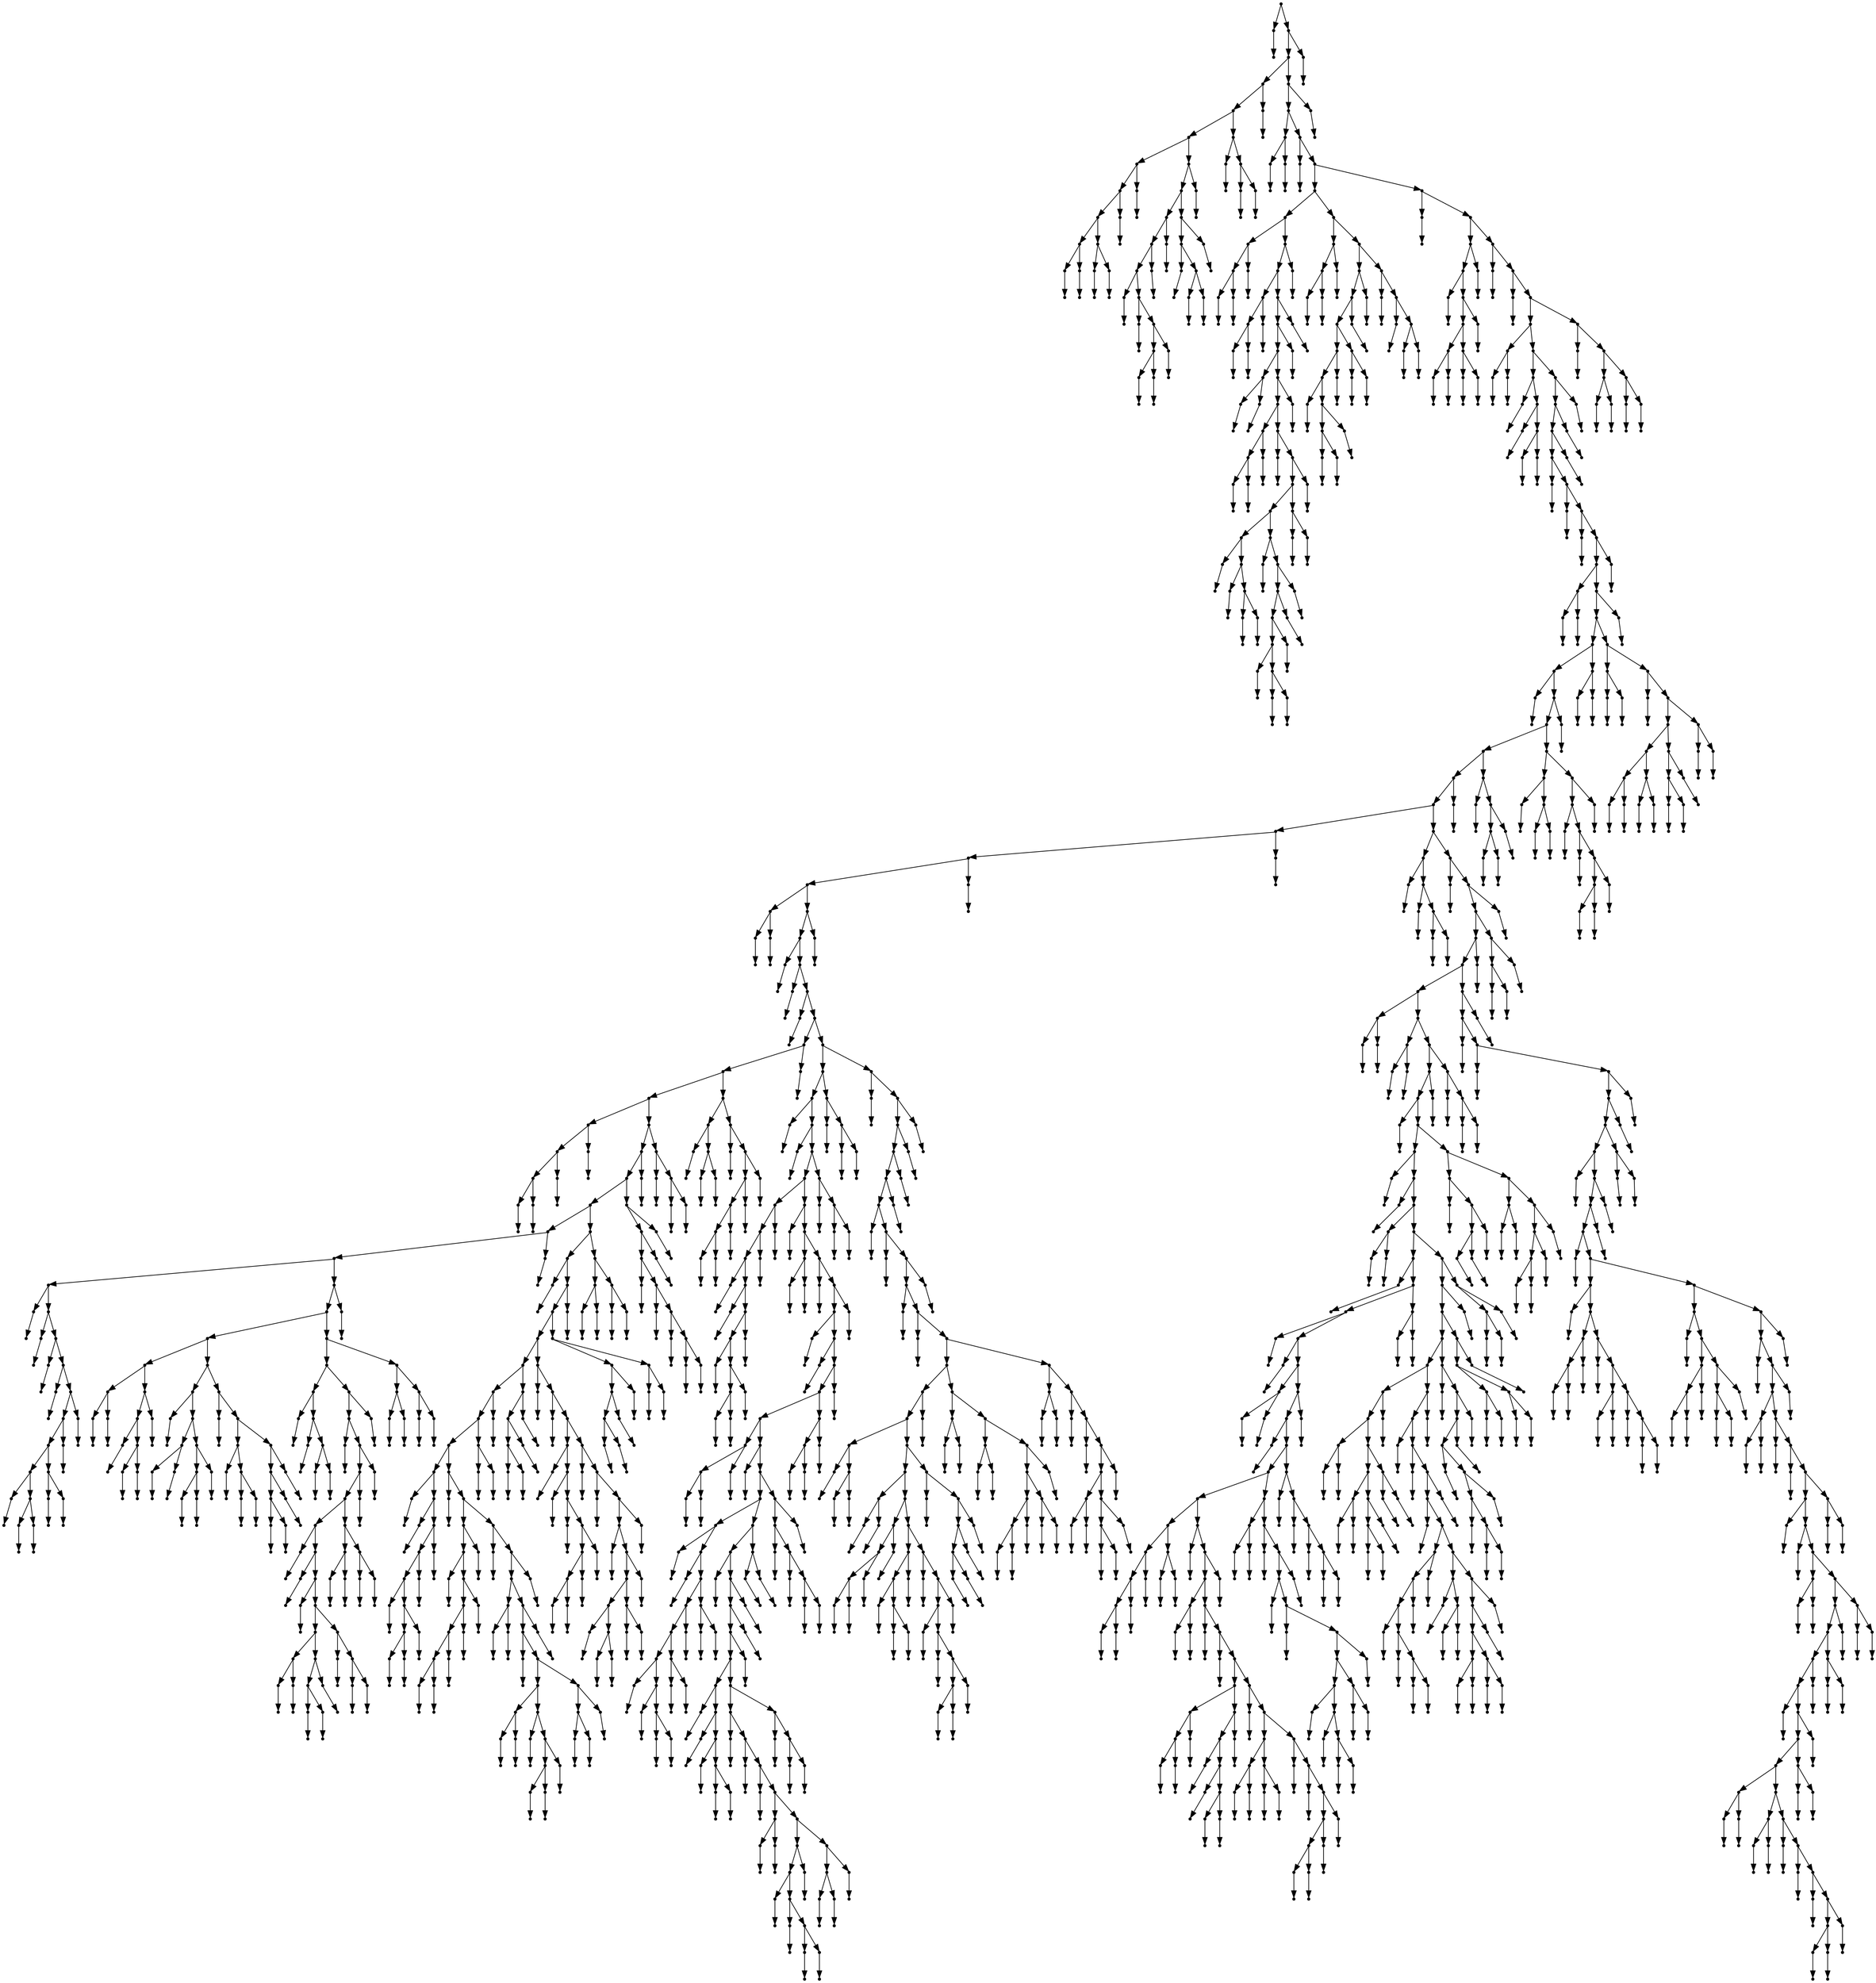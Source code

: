 digraph {
  1879 [shape=point];
  1 [shape=point];
  0 [shape=point];
  1878 [shape=point];
  1875 [shape=point];
  66 [shape=point];
  63 [shape=point];
  54 [shape=point];
  18 [shape=point];
  15 [shape=point];
  12 [shape=point];
  6 [shape=point];
  3 [shape=point];
  2 [shape=point];
  5 [shape=point];
  4 [shape=point];
  11 [shape=point];
  8 [shape=point];
  7 [shape=point];
  10 [shape=point];
  9 [shape=point];
  14 [shape=point];
  13 [shape=point];
  17 [shape=point];
  16 [shape=point];
  53 [shape=point];
  50 [shape=point];
  38 [shape=point];
  35 [shape=point];
  32 [shape=point];
  20 [shape=point];
  19 [shape=point];
  31 [shape=point];
  22 [shape=point];
  21 [shape=point];
  30 [shape=point];
  27 [shape=point];
  24 [shape=point];
  23 [shape=point];
  26 [shape=point];
  25 [shape=point];
  29 [shape=point];
  28 [shape=point];
  34 [shape=point];
  33 [shape=point];
  37 [shape=point];
  36 [shape=point];
  49 [shape=point];
  46 [shape=point];
  40 [shape=point];
  39 [shape=point];
  45 [shape=point];
  42 [shape=point];
  41 [shape=point];
  44 [shape=point];
  43 [shape=point];
  48 [shape=point];
  47 [shape=point];
  52 [shape=point];
  51 [shape=point];
  62 [shape=point];
  56 [shape=point];
  55 [shape=point];
  61 [shape=point];
  58 [shape=point];
  57 [shape=point];
  60 [shape=point];
  59 [shape=point];
  65 [shape=point];
  64 [shape=point];
  1874 [shape=point];
  1871 [shape=point];
  71 [shape=point];
  68 [shape=point];
  67 [shape=point];
  70 [shape=point];
  69 [shape=point];
  1870 [shape=point];
  73 [shape=point];
  72 [shape=point];
  1869 [shape=point];
  210 [shape=point];
  162 [shape=point];
  81 [shape=point];
  78 [shape=point];
  75 [shape=point];
  74 [shape=point];
  77 [shape=point];
  76 [shape=point];
  80 [shape=point];
  79 [shape=point];
  161 [shape=point];
  158 [shape=point];
  89 [shape=point];
  86 [shape=point];
  83 [shape=point];
  82 [shape=point];
  85 [shape=point];
  84 [shape=point];
  88 [shape=point];
  87 [shape=point];
  157 [shape=point];
  154 [shape=point];
  151 [shape=point];
  94 [shape=point];
  91 [shape=point];
  90 [shape=point];
  93 [shape=point];
  92 [shape=point];
  150 [shape=point];
  147 [shape=point];
  102 [shape=point];
  99 [shape=point];
  96 [shape=point];
  95 [shape=point];
  98 [shape=point];
  97 [shape=point];
  101 [shape=point];
  100 [shape=point];
  146 [shape=point];
  104 [shape=point];
  103 [shape=point];
  145 [shape=point];
  142 [shape=point];
  136 [shape=point];
  115 [shape=point];
  106 [shape=point];
  105 [shape=point];
  114 [shape=point];
  108 [shape=point];
  107 [shape=point];
  113 [shape=point];
  110 [shape=point];
  109 [shape=point];
  112 [shape=point];
  111 [shape=point];
  135 [shape=point];
  117 [shape=point];
  116 [shape=point];
  134 [shape=point];
  131 [shape=point];
  128 [shape=point];
  125 [shape=point];
  119 [shape=point];
  118 [shape=point];
  124 [shape=point];
  121 [shape=point];
  120 [shape=point];
  123 [shape=point];
  122 [shape=point];
  127 [shape=point];
  126 [shape=point];
  130 [shape=point];
  129 [shape=point];
  133 [shape=point];
  132 [shape=point];
  141 [shape=point];
  138 [shape=point];
  137 [shape=point];
  140 [shape=point];
  139 [shape=point];
  144 [shape=point];
  143 [shape=point];
  149 [shape=point];
  148 [shape=point];
  153 [shape=point];
  152 [shape=point];
  156 [shape=point];
  155 [shape=point];
  160 [shape=point];
  159 [shape=point];
  209 [shape=point];
  170 [shape=point];
  167 [shape=point];
  164 [shape=point];
  163 [shape=point];
  166 [shape=point];
  165 [shape=point];
  169 [shape=point];
  168 [shape=point];
  208 [shape=point];
  196 [shape=point];
  193 [shape=point];
  190 [shape=point];
  184 [shape=point];
  181 [shape=point];
  172 [shape=point];
  171 [shape=point];
  180 [shape=point];
  177 [shape=point];
  174 [shape=point];
  173 [shape=point];
  176 [shape=point];
  175 [shape=point];
  179 [shape=point];
  178 [shape=point];
  183 [shape=point];
  182 [shape=point];
  189 [shape=point];
  186 [shape=point];
  185 [shape=point];
  188 [shape=point];
  187 [shape=point];
  192 [shape=point];
  191 [shape=point];
  195 [shape=point];
  194 [shape=point];
  207 [shape=point];
  198 [shape=point];
  197 [shape=point];
  206 [shape=point];
  200 [shape=point];
  199 [shape=point];
  205 [shape=point];
  202 [shape=point];
  201 [shape=point];
  204 [shape=point];
  203 [shape=point];
  1868 [shape=point];
  212 [shape=point];
  211 [shape=point];
  1867 [shape=point];
  232 [shape=point];
  229 [shape=point];
  214 [shape=point];
  213 [shape=point];
  228 [shape=point];
  225 [shape=point];
  219 [shape=point];
  216 [shape=point];
  215 [shape=point];
  218 [shape=point];
  217 [shape=point];
  224 [shape=point];
  221 [shape=point];
  220 [shape=point];
  223 [shape=point];
  222 [shape=point];
  227 [shape=point];
  226 [shape=point];
  231 [shape=point];
  230 [shape=point];
  1866 [shape=point];
  234 [shape=point];
  233 [shape=point];
  1865 [shape=point];
  236 [shape=point];
  235 [shape=point];
  1864 [shape=point];
  1849 [shape=point];
  241 [shape=point];
  238 [shape=point];
  237 [shape=point];
  240 [shape=point];
  239 [shape=point];
  1848 [shape=point];
  252 [shape=point];
  243 [shape=point];
  242 [shape=point];
  251 [shape=point];
  245 [shape=point];
  244 [shape=point];
  250 [shape=point];
  247 [shape=point];
  246 [shape=point];
  249 [shape=point];
  248 [shape=point];
  1847 [shape=point];
  1844 [shape=point];
  1841 [shape=point];
  1838 [shape=point];
  254 [shape=point];
  253 [shape=point];
  1837 [shape=point];
  256 [shape=point];
  255 [shape=point];
  1836 [shape=point];
  258 [shape=point];
  257 [shape=point];
  1835 [shape=point];
  1832 [shape=point];
  263 [shape=point];
  260 [shape=point];
  259 [shape=point];
  262 [shape=point];
  261 [shape=point];
  1831 [shape=point];
  1828 [shape=point];
  1792 [shape=point];
  1786 [shape=point];
  265 [shape=point];
  264 [shape=point];
  1785 [shape=point];
  1782 [shape=point];
  1755 [shape=point];
  1743 [shape=point];
  1740 [shape=point];
  1143 [shape=point];
  1140 [shape=point];
  1137 [shape=point];
  270 [shape=point];
  267 [shape=point];
  266 [shape=point];
  269 [shape=point];
  268 [shape=point];
  1136 [shape=point];
  1133 [shape=point];
  272 [shape=point];
  271 [shape=point];
  1132 [shape=point];
  274 [shape=point];
  273 [shape=point];
  1131 [shape=point];
  276 [shape=point];
  275 [shape=point];
  1130 [shape=point];
  737 [shape=point];
  734 [shape=point];
  707 [shape=point];
  287 [shape=point];
  284 [shape=point];
  281 [shape=point];
  278 [shape=point];
  277 [shape=point];
  280 [shape=point];
  279 [shape=point];
  283 [shape=point];
  282 [shape=point];
  286 [shape=point];
  285 [shape=point];
  706 [shape=point];
  697 [shape=point];
  694 [shape=point];
  673 [shape=point];
  466 [shape=point];
  463 [shape=point];
  319 [shape=point];
  289 [shape=point];
  288 [shape=point];
  318 [shape=point];
  291 [shape=point];
  290 [shape=point];
  317 [shape=point];
  293 [shape=point];
  292 [shape=point];
  316 [shape=point];
  295 [shape=point];
  294 [shape=point];
  315 [shape=point];
  312 [shape=point];
  309 [shape=point];
  303 [shape=point];
  297 [shape=point];
  296 [shape=point];
  302 [shape=point];
  299 [shape=point];
  298 [shape=point];
  301 [shape=point];
  300 [shape=point];
  308 [shape=point];
  305 [shape=point];
  304 [shape=point];
  307 [shape=point];
  306 [shape=point];
  311 [shape=point];
  310 [shape=point];
  314 [shape=point];
  313 [shape=point];
  462 [shape=point];
  459 [shape=point];
  378 [shape=point];
  336 [shape=point];
  324 [shape=point];
  321 [shape=point];
  320 [shape=point];
  323 [shape=point];
  322 [shape=point];
  335 [shape=point];
  332 [shape=point];
  326 [shape=point];
  325 [shape=point];
  331 [shape=point];
  328 [shape=point];
  327 [shape=point];
  330 [shape=point];
  329 [shape=point];
  334 [shape=point];
  333 [shape=point];
  377 [shape=point];
  353 [shape=point];
  338 [shape=point];
  337 [shape=point];
  352 [shape=point];
  343 [shape=point];
  340 [shape=point];
  339 [shape=point];
  342 [shape=point];
  341 [shape=point];
  351 [shape=point];
  348 [shape=point];
  345 [shape=point];
  344 [shape=point];
  347 [shape=point];
  346 [shape=point];
  350 [shape=point];
  349 [shape=point];
  376 [shape=point];
  355 [shape=point];
  354 [shape=point];
  375 [shape=point];
  363 [shape=point];
  357 [shape=point];
  356 [shape=point];
  362 [shape=point];
  359 [shape=point];
  358 [shape=point];
  361 [shape=point];
  360 [shape=point];
  374 [shape=point];
  371 [shape=point];
  368 [shape=point];
  365 [shape=point];
  364 [shape=point];
  367 [shape=point];
  366 [shape=point];
  370 [shape=point];
  369 [shape=point];
  373 [shape=point];
  372 [shape=point];
  458 [shape=point];
  446 [shape=point];
  389 [shape=point];
  380 [shape=point];
  379 [shape=point];
  388 [shape=point];
  382 [shape=point];
  381 [shape=point];
  387 [shape=point];
  384 [shape=point];
  383 [shape=point];
  386 [shape=point];
  385 [shape=point];
  445 [shape=point];
  442 [shape=point];
  391 [shape=point];
  390 [shape=point];
  441 [shape=point];
  438 [shape=point];
  435 [shape=point];
  423 [shape=point];
  393 [shape=point];
  392 [shape=point];
  422 [shape=point];
  395 [shape=point];
  394 [shape=point];
  421 [shape=point];
  397 [shape=point];
  396 [shape=point];
  420 [shape=point];
  411 [shape=point];
  402 [shape=point];
  399 [shape=point];
  398 [shape=point];
  401 [shape=point];
  400 [shape=point];
  410 [shape=point];
  407 [shape=point];
  404 [shape=point];
  403 [shape=point];
  406 [shape=point];
  405 [shape=point];
  409 [shape=point];
  408 [shape=point];
  419 [shape=point];
  413 [shape=point];
  412 [shape=point];
  418 [shape=point];
  415 [shape=point];
  414 [shape=point];
  417 [shape=point];
  416 [shape=point];
  434 [shape=point];
  428 [shape=point];
  425 [shape=point];
  424 [shape=point];
  427 [shape=point];
  426 [shape=point];
  433 [shape=point];
  430 [shape=point];
  429 [shape=point];
  432 [shape=point];
  431 [shape=point];
  437 [shape=point];
  436 [shape=point];
  440 [shape=point];
  439 [shape=point];
  444 [shape=point];
  443 [shape=point];
  457 [shape=point];
  451 [shape=point];
  448 [shape=point];
  447 [shape=point];
  450 [shape=point];
  449 [shape=point];
  456 [shape=point];
  453 [shape=point];
  452 [shape=point];
  455 [shape=point];
  454 [shape=point];
  461 [shape=point];
  460 [shape=point];
  465 [shape=point];
  464 [shape=point];
  672 [shape=point];
  660 [shape=point];
  468 [shape=point];
  467 [shape=point];
  659 [shape=point];
  656 [shape=point];
  638 [shape=point];
  581 [shape=point];
  569 [shape=point];
  566 [shape=point];
  560 [shape=point];
  491 [shape=point];
  470 [shape=point];
  469 [shape=point];
  490 [shape=point];
  472 [shape=point];
  471 [shape=point];
  489 [shape=point];
  486 [shape=point];
  483 [shape=point];
  474 [shape=point];
  473 [shape=point];
  482 [shape=point];
  479 [shape=point];
  476 [shape=point];
  475 [shape=point];
  478 [shape=point];
  477 [shape=point];
  481 [shape=point];
  480 [shape=point];
  485 [shape=point];
  484 [shape=point];
  488 [shape=point];
  487 [shape=point];
  559 [shape=point];
  493 [shape=point];
  492 [shape=point];
  558 [shape=point];
  513 [shape=point];
  510 [shape=point];
  495 [shape=point];
  494 [shape=point];
  509 [shape=point];
  506 [shape=point];
  503 [shape=point];
  500 [shape=point];
  497 [shape=point];
  496 [shape=point];
  499 [shape=point];
  498 [shape=point];
  502 [shape=point];
  501 [shape=point];
  505 [shape=point];
  504 [shape=point];
  508 [shape=point];
  507 [shape=point];
  512 [shape=point];
  511 [shape=point];
  557 [shape=point];
  515 [shape=point];
  514 [shape=point];
  556 [shape=point];
  553 [shape=point];
  520 [shape=point];
  517 [shape=point];
  516 [shape=point];
  519 [shape=point];
  518 [shape=point];
  552 [shape=point];
  549 [shape=point];
  522 [shape=point];
  521 [shape=point];
  548 [shape=point];
  539 [shape=point];
  527 [shape=point];
  524 [shape=point];
  523 [shape=point];
  526 [shape=point];
  525 [shape=point];
  538 [shape=point];
  529 [shape=point];
  528 [shape=point];
  537 [shape=point];
  534 [shape=point];
  531 [shape=point];
  530 [shape=point];
  533 [shape=point];
  532 [shape=point];
  536 [shape=point];
  535 [shape=point];
  547 [shape=point];
  544 [shape=point];
  541 [shape=point];
  540 [shape=point];
  543 [shape=point];
  542 [shape=point];
  546 [shape=point];
  545 [shape=point];
  551 [shape=point];
  550 [shape=point];
  555 [shape=point];
  554 [shape=point];
  565 [shape=point];
  562 [shape=point];
  561 [shape=point];
  564 [shape=point];
  563 [shape=point];
  568 [shape=point];
  567 [shape=point];
  580 [shape=point];
  577 [shape=point];
  574 [shape=point];
  571 [shape=point];
  570 [shape=point];
  573 [shape=point];
  572 [shape=point];
  576 [shape=point];
  575 [shape=point];
  579 [shape=point];
  578 [shape=point];
  637 [shape=point];
  583 [shape=point];
  582 [shape=point];
  636 [shape=point];
  585 [shape=point];
  584 [shape=point];
  635 [shape=point];
  605 [shape=point];
  587 [shape=point];
  586 [shape=point];
  604 [shape=point];
  589 [shape=point];
  588 [shape=point];
  603 [shape=point];
  591 [shape=point];
  590 [shape=point];
  602 [shape=point];
  599 [shape=point];
  596 [shape=point];
  593 [shape=point];
  592 [shape=point];
  595 [shape=point];
  594 [shape=point];
  598 [shape=point];
  597 [shape=point];
  601 [shape=point];
  600 [shape=point];
  634 [shape=point];
  607 [shape=point];
  606 [shape=point];
  633 [shape=point];
  609 [shape=point];
  608 [shape=point];
  632 [shape=point];
  629 [shape=point];
  611 [shape=point];
  610 [shape=point];
  628 [shape=point];
  625 [shape=point];
  619 [shape=point];
  613 [shape=point];
  612 [shape=point];
  618 [shape=point];
  615 [shape=point];
  614 [shape=point];
  617 [shape=point];
  616 [shape=point];
  624 [shape=point];
  621 [shape=point];
  620 [shape=point];
  623 [shape=point];
  622 [shape=point];
  627 [shape=point];
  626 [shape=point];
  631 [shape=point];
  630 [shape=point];
  655 [shape=point];
  649 [shape=point];
  646 [shape=point];
  643 [shape=point];
  640 [shape=point];
  639 [shape=point];
  642 [shape=point];
  641 [shape=point];
  645 [shape=point];
  644 [shape=point];
  648 [shape=point];
  647 [shape=point];
  654 [shape=point];
  651 [shape=point];
  650 [shape=point];
  653 [shape=point];
  652 [shape=point];
  658 [shape=point];
  657 [shape=point];
  671 [shape=point];
  665 [shape=point];
  662 [shape=point];
  661 [shape=point];
  664 [shape=point];
  663 [shape=point];
  670 [shape=point];
  667 [shape=point];
  666 [shape=point];
  669 [shape=point];
  668 [shape=point];
  693 [shape=point];
  690 [shape=point];
  687 [shape=point];
  675 [shape=point];
  674 [shape=point];
  686 [shape=point];
  677 [shape=point];
  676 [shape=point];
  685 [shape=point];
  679 [shape=point];
  678 [shape=point];
  684 [shape=point];
  681 [shape=point];
  680 [shape=point];
  683 [shape=point];
  682 [shape=point];
  689 [shape=point];
  688 [shape=point];
  692 [shape=point];
  691 [shape=point];
  696 [shape=point];
  695 [shape=point];
  705 [shape=point];
  699 [shape=point];
  698 [shape=point];
  704 [shape=point];
  701 [shape=point];
  700 [shape=point];
  703 [shape=point];
  702 [shape=point];
  733 [shape=point];
  715 [shape=point];
  709 [shape=point];
  708 [shape=point];
  714 [shape=point];
  711 [shape=point];
  710 [shape=point];
  713 [shape=point];
  712 [shape=point];
  732 [shape=point];
  717 [shape=point];
  716 [shape=point];
  731 [shape=point];
  728 [shape=point];
  725 [shape=point];
  722 [shape=point];
  719 [shape=point];
  718 [shape=point];
  721 [shape=point];
  720 [shape=point];
  724 [shape=point];
  723 [shape=point];
  727 [shape=point];
  726 [shape=point];
  730 [shape=point];
  729 [shape=point];
  736 [shape=point];
  735 [shape=point];
  1129 [shape=point];
  961 [shape=point];
  952 [shape=point];
  739 [shape=point];
  738 [shape=point];
  951 [shape=point];
  741 [shape=point];
  740 [shape=point];
  950 [shape=point];
  941 [shape=point];
  767 [shape=point];
  764 [shape=point];
  761 [shape=point];
  743 [shape=point];
  742 [shape=point];
  760 [shape=point];
  745 [shape=point];
  744 [shape=point];
  759 [shape=point];
  756 [shape=point];
  747 [shape=point];
  746 [shape=point];
  755 [shape=point];
  752 [shape=point];
  749 [shape=point];
  748 [shape=point];
  751 [shape=point];
  750 [shape=point];
  754 [shape=point];
  753 [shape=point];
  758 [shape=point];
  757 [shape=point];
  763 [shape=point];
  762 [shape=point];
  766 [shape=point];
  765 [shape=point];
  940 [shape=point];
  769 [shape=point];
  768 [shape=point];
  939 [shape=point];
  774 [shape=point];
  771 [shape=point];
  770 [shape=point];
  773 [shape=point];
  772 [shape=point];
  938 [shape=point];
  776 [shape=point];
  775 [shape=point];
  937 [shape=point];
  934 [shape=point];
  778 [shape=point];
  777 [shape=point];
  933 [shape=point];
  780 [shape=point];
  779 [shape=point];
  932 [shape=point];
  929 [shape=point];
  920 [shape=point];
  788 [shape=point];
  785 [shape=point];
  782 [shape=point];
  781 [shape=point];
  784 [shape=point];
  783 [shape=point];
  787 [shape=point];
  786 [shape=point];
  919 [shape=point];
  790 [shape=point];
  789 [shape=point];
  918 [shape=point];
  903 [shape=point];
  822 [shape=point];
  792 [shape=point];
  791 [shape=point];
  821 [shape=point];
  794 [shape=point];
  793 [shape=point];
  820 [shape=point];
  814 [shape=point];
  811 [shape=point];
  805 [shape=point];
  796 [shape=point];
  795 [shape=point];
  804 [shape=point];
  798 [shape=point];
  797 [shape=point];
  803 [shape=point];
  800 [shape=point];
  799 [shape=point];
  802 [shape=point];
  801 [shape=point];
  810 [shape=point];
  807 [shape=point];
  806 [shape=point];
  809 [shape=point];
  808 [shape=point];
  813 [shape=point];
  812 [shape=point];
  819 [shape=point];
  816 [shape=point];
  815 [shape=point];
  818 [shape=point];
  817 [shape=point];
  902 [shape=point];
  896 [shape=point];
  824 [shape=point];
  823 [shape=point];
  895 [shape=point];
  892 [shape=point];
  889 [shape=point];
  886 [shape=point];
  838 [shape=point];
  826 [shape=point];
  825 [shape=point];
  837 [shape=point];
  828 [shape=point];
  827 [shape=point];
  836 [shape=point];
  830 [shape=point];
  829 [shape=point];
  835 [shape=point];
  832 [shape=point];
  831 [shape=point];
  834 [shape=point];
  833 [shape=point];
  885 [shape=point];
  876 [shape=point];
  840 [shape=point];
  839 [shape=point];
  875 [shape=point];
  842 [shape=point];
  841 [shape=point];
  874 [shape=point];
  844 [shape=point];
  843 [shape=point];
  873 [shape=point];
  849 [shape=point];
  846 [shape=point];
  845 [shape=point];
  848 [shape=point];
  847 [shape=point];
  872 [shape=point];
  863 [shape=point];
  860 [shape=point];
  851 [shape=point];
  850 [shape=point];
  859 [shape=point];
  853 [shape=point];
  852 [shape=point];
  858 [shape=point];
  855 [shape=point];
  854 [shape=point];
  857 [shape=point];
  856 [shape=point];
  862 [shape=point];
  861 [shape=point];
  871 [shape=point];
  868 [shape=point];
  865 [shape=point];
  864 [shape=point];
  867 [shape=point];
  866 [shape=point];
  870 [shape=point];
  869 [shape=point];
  884 [shape=point];
  878 [shape=point];
  877 [shape=point];
  883 [shape=point];
  880 [shape=point];
  879 [shape=point];
  882 [shape=point];
  881 [shape=point];
  888 [shape=point];
  887 [shape=point];
  891 [shape=point];
  890 [shape=point];
  894 [shape=point];
  893 [shape=point];
  901 [shape=point];
  898 [shape=point];
  897 [shape=point];
  900 [shape=point];
  899 [shape=point];
  917 [shape=point];
  914 [shape=point];
  905 [shape=point];
  904 [shape=point];
  913 [shape=point];
  907 [shape=point];
  906 [shape=point];
  912 [shape=point];
  909 [shape=point];
  908 [shape=point];
  911 [shape=point];
  910 [shape=point];
  916 [shape=point];
  915 [shape=point];
  928 [shape=point];
  925 [shape=point];
  922 [shape=point];
  921 [shape=point];
  924 [shape=point];
  923 [shape=point];
  927 [shape=point];
  926 [shape=point];
  931 [shape=point];
  930 [shape=point];
  936 [shape=point];
  935 [shape=point];
  949 [shape=point];
  943 [shape=point];
  942 [shape=point];
  948 [shape=point];
  945 [shape=point];
  944 [shape=point];
  947 [shape=point];
  946 [shape=point];
  960 [shape=point];
  954 [shape=point];
  953 [shape=point];
  959 [shape=point];
  956 [shape=point];
  955 [shape=point];
  958 [shape=point];
  957 [shape=point];
  1128 [shape=point];
  963 [shape=point];
  962 [shape=point];
  1127 [shape=point];
  1124 [shape=point];
  1121 [shape=point];
  1118 [shape=point];
  1115 [shape=point];
  965 [shape=point];
  964 [shape=point];
  1114 [shape=point];
  967 [shape=point];
  966 [shape=point];
  1113 [shape=point];
  1110 [shape=point];
  969 [shape=point];
  968 [shape=point];
  1109 [shape=point];
  971 [shape=point];
  970 [shape=point];
  1108 [shape=point];
  1078 [shape=point];
  1048 [shape=point];
  1045 [shape=point];
  979 [shape=point];
  973 [shape=point];
  972 [shape=point];
  978 [shape=point];
  975 [shape=point];
  974 [shape=point];
  977 [shape=point];
  976 [shape=point];
  1044 [shape=point];
  1029 [shape=point];
  984 [shape=point];
  981 [shape=point];
  980 [shape=point];
  983 [shape=point];
  982 [shape=point];
  1028 [shape=point];
  995 [shape=point];
  992 [shape=point];
  989 [shape=point];
  986 [shape=point];
  985 [shape=point];
  988 [shape=point];
  987 [shape=point];
  991 [shape=point];
  990 [shape=point];
  994 [shape=point];
  993 [shape=point];
  1027 [shape=point];
  1006 [shape=point];
  1003 [shape=point];
  997 [shape=point];
  996 [shape=point];
  1002 [shape=point];
  999 [shape=point];
  998 [shape=point];
  1001 [shape=point];
  1000 [shape=point];
  1005 [shape=point];
  1004 [shape=point];
  1026 [shape=point];
  1008 [shape=point];
  1007 [shape=point];
  1025 [shape=point];
  1022 [shape=point];
  1010 [shape=point];
  1009 [shape=point];
  1021 [shape=point];
  1012 [shape=point];
  1011 [shape=point];
  1020 [shape=point];
  1017 [shape=point];
  1014 [shape=point];
  1013 [shape=point];
  1016 [shape=point];
  1015 [shape=point];
  1019 [shape=point];
  1018 [shape=point];
  1024 [shape=point];
  1023 [shape=point];
  1043 [shape=point];
  1031 [shape=point];
  1030 [shape=point];
  1042 [shape=point];
  1039 [shape=point];
  1036 [shape=point];
  1033 [shape=point];
  1032 [shape=point];
  1035 [shape=point];
  1034 [shape=point];
  1038 [shape=point];
  1037 [shape=point];
  1041 [shape=point];
  1040 [shape=point];
  1047 [shape=point];
  1046 [shape=point];
  1077 [shape=point];
  1053 [shape=point];
  1050 [shape=point];
  1049 [shape=point];
  1052 [shape=point];
  1051 [shape=point];
  1076 [shape=point];
  1058 [shape=point];
  1055 [shape=point];
  1054 [shape=point];
  1057 [shape=point];
  1056 [shape=point];
  1075 [shape=point];
  1072 [shape=point];
  1066 [shape=point];
  1063 [shape=point];
  1060 [shape=point];
  1059 [shape=point];
  1062 [shape=point];
  1061 [shape=point];
  1065 [shape=point];
  1064 [shape=point];
  1071 [shape=point];
  1068 [shape=point];
  1067 [shape=point];
  1070 [shape=point];
  1069 [shape=point];
  1074 [shape=point];
  1073 [shape=point];
  1107 [shape=point];
  1083 [shape=point];
  1080 [shape=point];
  1079 [shape=point];
  1082 [shape=point];
  1081 [shape=point];
  1106 [shape=point];
  1085 [shape=point];
  1084 [shape=point];
  1105 [shape=point];
  1087 [shape=point];
  1086 [shape=point];
  1104 [shape=point];
  1101 [shape=point];
  1092 [shape=point];
  1089 [shape=point];
  1088 [shape=point];
  1091 [shape=point];
  1090 [shape=point];
  1100 [shape=point];
  1097 [shape=point];
  1094 [shape=point];
  1093 [shape=point];
  1096 [shape=point];
  1095 [shape=point];
  1099 [shape=point];
  1098 [shape=point];
  1103 [shape=point];
  1102 [shape=point];
  1112 [shape=point];
  1111 [shape=point];
  1117 [shape=point];
  1116 [shape=point];
  1120 [shape=point];
  1119 [shape=point];
  1123 [shape=point];
  1122 [shape=point];
  1126 [shape=point];
  1125 [shape=point];
  1135 [shape=point];
  1134 [shape=point];
  1139 [shape=point];
  1138 [shape=point];
  1142 [shape=point];
  1141 [shape=point];
  1739 [shape=point];
  1154 [shape=point];
  1145 [shape=point];
  1144 [shape=point];
  1153 [shape=point];
  1147 [shape=point];
  1146 [shape=point];
  1152 [shape=point];
  1149 [shape=point];
  1148 [shape=point];
  1151 [shape=point];
  1150 [shape=point];
  1738 [shape=point];
  1156 [shape=point];
  1155 [shape=point];
  1737 [shape=point];
  1734 [shape=point];
  1725 [shape=point];
  1722 [shape=point];
  1539 [shape=point];
  1161 [shape=point];
  1158 [shape=point];
  1157 [shape=point];
  1160 [shape=point];
  1159 [shape=point];
  1538 [shape=point];
  1166 [shape=point];
  1163 [shape=point];
  1162 [shape=point];
  1165 [shape=point];
  1164 [shape=point];
  1537 [shape=point];
  1528 [shape=point];
  1525 [shape=point];
  1168 [shape=point];
  1167 [shape=point];
  1524 [shape=point];
  1494 [shape=point];
  1170 [shape=point];
  1169 [shape=point];
  1493 [shape=point];
  1172 [shape=point];
  1171 [shape=point];
  1492 [shape=point];
  1177 [shape=point];
  1174 [shape=point];
  1173 [shape=point];
  1176 [shape=point];
  1175 [shape=point];
  1491 [shape=point];
  1350 [shape=point];
  1179 [shape=point];
  1178 [shape=point];
  1349 [shape=point];
  1343 [shape=point];
  1181 [shape=point];
  1180 [shape=point];
  1342 [shape=point];
  1183 [shape=point];
  1182 [shape=point];
  1341 [shape=point];
  1188 [shape=point];
  1185 [shape=point];
  1184 [shape=point];
  1187 [shape=point];
  1186 [shape=point];
  1340 [shape=point];
  1337 [shape=point];
  1190 [shape=point];
  1189 [shape=point];
  1336 [shape=point];
  1321 [shape=point];
  1282 [shape=point];
  1207 [shape=point];
  1201 [shape=point];
  1198 [shape=point];
  1195 [shape=point];
  1192 [shape=point];
  1191 [shape=point];
  1194 [shape=point];
  1193 [shape=point];
  1197 [shape=point];
  1196 [shape=point];
  1200 [shape=point];
  1199 [shape=point];
  1206 [shape=point];
  1203 [shape=point];
  1202 [shape=point];
  1205 [shape=point];
  1204 [shape=point];
  1281 [shape=point];
  1209 [shape=point];
  1208 [shape=point];
  1280 [shape=point];
  1277 [shape=point];
  1214 [shape=point];
  1211 [shape=point];
  1210 [shape=point];
  1213 [shape=point];
  1212 [shape=point];
  1276 [shape=point];
  1216 [shape=point];
  1215 [shape=point];
  1275 [shape=point];
  1218 [shape=point];
  1217 [shape=point];
  1274 [shape=point];
  1241 [shape=point];
  1226 [shape=point];
  1223 [shape=point];
  1220 [shape=point];
  1219 [shape=point];
  1222 [shape=point];
  1221 [shape=point];
  1225 [shape=point];
  1224 [shape=point];
  1240 [shape=point];
  1237 [shape=point];
  1228 [shape=point];
  1227 [shape=point];
  1236 [shape=point];
  1230 [shape=point];
  1229 [shape=point];
  1235 [shape=point];
  1232 [shape=point];
  1231 [shape=point];
  1234 [shape=point];
  1233 [shape=point];
  1239 [shape=point];
  1238 [shape=point];
  1273 [shape=point];
  1243 [shape=point];
  1242 [shape=point];
  1272 [shape=point];
  1254 [shape=point];
  1248 [shape=point];
  1245 [shape=point];
  1244 [shape=point];
  1247 [shape=point];
  1246 [shape=point];
  1253 [shape=point];
  1250 [shape=point];
  1249 [shape=point];
  1252 [shape=point];
  1251 [shape=point];
  1271 [shape=point];
  1256 [shape=point];
  1255 [shape=point];
  1270 [shape=point];
  1258 [shape=point];
  1257 [shape=point];
  1269 [shape=point];
  1266 [shape=point];
  1263 [shape=point];
  1260 [shape=point];
  1259 [shape=point];
  1262 [shape=point];
  1261 [shape=point];
  1265 [shape=point];
  1264 [shape=point];
  1268 [shape=point];
  1267 [shape=point];
  1279 [shape=point];
  1278 [shape=point];
  1320 [shape=point];
  1287 [shape=point];
  1284 [shape=point];
  1283 [shape=point];
  1286 [shape=point];
  1285 [shape=point];
  1319 [shape=point];
  1289 [shape=point];
  1288 [shape=point];
  1318 [shape=point];
  1315 [shape=point];
  1291 [shape=point];
  1290 [shape=point];
  1314 [shape=point];
  1293 [shape=point];
  1292 [shape=point];
  1313 [shape=point];
  1310 [shape=point];
  1304 [shape=point];
  1295 [shape=point];
  1294 [shape=point];
  1303 [shape=point];
  1297 [shape=point];
  1296 [shape=point];
  1302 [shape=point];
  1299 [shape=point];
  1298 [shape=point];
  1301 [shape=point];
  1300 [shape=point];
  1309 [shape=point];
  1306 [shape=point];
  1305 [shape=point];
  1308 [shape=point];
  1307 [shape=point];
  1312 [shape=point];
  1311 [shape=point];
  1317 [shape=point];
  1316 [shape=point];
  1335 [shape=point];
  1323 [shape=point];
  1322 [shape=point];
  1334 [shape=point];
  1325 [shape=point];
  1324 [shape=point];
  1333 [shape=point];
  1327 [shape=point];
  1326 [shape=point];
  1332 [shape=point];
  1329 [shape=point];
  1328 [shape=point];
  1331 [shape=point];
  1330 [shape=point];
  1339 [shape=point];
  1338 [shape=point];
  1348 [shape=point];
  1345 [shape=point];
  1344 [shape=point];
  1347 [shape=point];
  1346 [shape=point];
  1490 [shape=point];
  1481 [shape=point];
  1478 [shape=point];
  1463 [shape=point];
  1439 [shape=point];
  1379 [shape=point];
  1376 [shape=point];
  1355 [shape=point];
  1352 [shape=point];
  1351 [shape=point];
  1354 [shape=point];
  1353 [shape=point];
  1375 [shape=point];
  1369 [shape=point];
  1360 [shape=point];
  1357 [shape=point];
  1356 [shape=point];
  1359 [shape=point];
  1358 [shape=point];
  1368 [shape=point];
  1365 [shape=point];
  1362 [shape=point];
  1361 [shape=point];
  1364 [shape=point];
  1363 [shape=point];
  1367 [shape=point];
  1366 [shape=point];
  1374 [shape=point];
  1371 [shape=point];
  1370 [shape=point];
  1373 [shape=point];
  1372 [shape=point];
  1378 [shape=point];
  1377 [shape=point];
  1438 [shape=point];
  1435 [shape=point];
  1381 [shape=point];
  1380 [shape=point];
  1434 [shape=point];
  1383 [shape=point];
  1382 [shape=point];
  1433 [shape=point];
  1430 [shape=point];
  1385 [shape=point];
  1384 [shape=point];
  1429 [shape=point];
  1402 [shape=point];
  1399 [shape=point];
  1396 [shape=point];
  1387 [shape=point];
  1386 [shape=point];
  1395 [shape=point];
  1389 [shape=point];
  1388 [shape=point];
  1394 [shape=point];
  1391 [shape=point];
  1390 [shape=point];
  1393 [shape=point];
  1392 [shape=point];
  1398 [shape=point];
  1397 [shape=point];
  1401 [shape=point];
  1400 [shape=point];
  1428 [shape=point];
  1410 [shape=point];
  1404 [shape=point];
  1403 [shape=point];
  1409 [shape=point];
  1406 [shape=point];
  1405 [shape=point];
  1408 [shape=point];
  1407 [shape=point];
  1427 [shape=point];
  1424 [shape=point];
  1421 [shape=point];
  1415 [shape=point];
  1412 [shape=point];
  1411 [shape=point];
  1414 [shape=point];
  1413 [shape=point];
  1420 [shape=point];
  1417 [shape=point];
  1416 [shape=point];
  1419 [shape=point];
  1418 [shape=point];
  1423 [shape=point];
  1422 [shape=point];
  1426 [shape=point];
  1425 [shape=point];
  1432 [shape=point];
  1431 [shape=point];
  1437 [shape=point];
  1436 [shape=point];
  1462 [shape=point];
  1441 [shape=point];
  1440 [shape=point];
  1461 [shape=point];
  1458 [shape=point];
  1455 [shape=point];
  1443 [shape=point];
  1442 [shape=point];
  1454 [shape=point];
  1451 [shape=point];
  1445 [shape=point];
  1444 [shape=point];
  1450 [shape=point];
  1447 [shape=point];
  1446 [shape=point];
  1449 [shape=point];
  1448 [shape=point];
  1453 [shape=point];
  1452 [shape=point];
  1457 [shape=point];
  1456 [shape=point];
  1460 [shape=point];
  1459 [shape=point];
  1477 [shape=point];
  1474 [shape=point];
  1468 [shape=point];
  1465 [shape=point];
  1464 [shape=point];
  1467 [shape=point];
  1466 [shape=point];
  1473 [shape=point];
  1470 [shape=point];
  1469 [shape=point];
  1472 [shape=point];
  1471 [shape=point];
  1476 [shape=point];
  1475 [shape=point];
  1480 [shape=point];
  1479 [shape=point];
  1489 [shape=point];
  1486 [shape=point];
  1483 [shape=point];
  1482 [shape=point];
  1485 [shape=point];
  1484 [shape=point];
  1488 [shape=point];
  1487 [shape=point];
  1523 [shape=point];
  1505 [shape=point];
  1496 [shape=point];
  1495 [shape=point];
  1504 [shape=point];
  1501 [shape=point];
  1498 [shape=point];
  1497 [shape=point];
  1500 [shape=point];
  1499 [shape=point];
  1503 [shape=point];
  1502 [shape=point];
  1522 [shape=point];
  1510 [shape=point];
  1507 [shape=point];
  1506 [shape=point];
  1509 [shape=point];
  1508 [shape=point];
  1521 [shape=point];
  1518 [shape=point];
  1515 [shape=point];
  1512 [shape=point];
  1511 [shape=point];
  1514 [shape=point];
  1513 [shape=point];
  1517 [shape=point];
  1516 [shape=point];
  1520 [shape=point];
  1519 [shape=point];
  1527 [shape=point];
  1526 [shape=point];
  1536 [shape=point];
  1530 [shape=point];
  1529 [shape=point];
  1535 [shape=point];
  1532 [shape=point];
  1531 [shape=point];
  1534 [shape=point];
  1533 [shape=point];
  1721 [shape=point];
  1718 [shape=point];
  1541 [shape=point];
  1540 [shape=point];
  1717 [shape=point];
  1543 [shape=point];
  1542 [shape=point];
  1716 [shape=point];
  1713 [shape=point];
  1710 [shape=point];
  1704 [shape=point];
  1545 [shape=point];
  1544 [shape=point];
  1703 [shape=point];
  1700 [shape=point];
  1697 [shape=point];
  1547 [shape=point];
  1546 [shape=point];
  1696 [shape=point];
  1576 [shape=point];
  1549 [shape=point];
  1548 [shape=point];
  1575 [shape=point];
  1557 [shape=point];
  1554 [shape=point];
  1551 [shape=point];
  1550 [shape=point];
  1553 [shape=point];
  1552 [shape=point];
  1556 [shape=point];
  1555 [shape=point];
  1574 [shape=point];
  1559 [shape=point];
  1558 [shape=point];
  1573 [shape=point];
  1564 [shape=point];
  1561 [shape=point];
  1560 [shape=point];
  1563 [shape=point];
  1562 [shape=point];
  1572 [shape=point];
  1566 [shape=point];
  1565 [shape=point];
  1571 [shape=point];
  1568 [shape=point];
  1567 [shape=point];
  1570 [shape=point];
  1569 [shape=point];
  1695 [shape=point];
  1596 [shape=point];
  1578 [shape=point];
  1577 [shape=point];
  1595 [shape=point];
  1586 [shape=point];
  1583 [shape=point];
  1580 [shape=point];
  1579 [shape=point];
  1582 [shape=point];
  1581 [shape=point];
  1585 [shape=point];
  1584 [shape=point];
  1594 [shape=point];
  1591 [shape=point];
  1588 [shape=point];
  1587 [shape=point];
  1590 [shape=point];
  1589 [shape=point];
  1593 [shape=point];
  1592 [shape=point];
  1694 [shape=point];
  1691 [shape=point];
  1598 [shape=point];
  1597 [shape=point];
  1690 [shape=point];
  1687 [shape=point];
  1603 [shape=point];
  1600 [shape=point];
  1599 [shape=point];
  1602 [shape=point];
  1601 [shape=point];
  1686 [shape=point];
  1605 [shape=point];
  1604 [shape=point];
  1685 [shape=point];
  1607 [shape=point];
  1606 [shape=point];
  1684 [shape=point];
  1678 [shape=point];
  1609 [shape=point];
  1608 [shape=point];
  1677 [shape=point];
  1611 [shape=point];
  1610 [shape=point];
  1676 [shape=point];
  1616 [shape=point];
  1613 [shape=point];
  1612 [shape=point];
  1615 [shape=point];
  1614 [shape=point];
  1675 [shape=point];
  1669 [shape=point];
  1666 [shape=point];
  1660 [shape=point];
  1657 [shape=point];
  1618 [shape=point];
  1617 [shape=point];
  1656 [shape=point];
  1653 [shape=point];
  1647 [shape=point];
  1623 [shape=point];
  1620 [shape=point];
  1619 [shape=point];
  1622 [shape=point];
  1621 [shape=point];
  1646 [shape=point];
  1628 [shape=point];
  1625 [shape=point];
  1624 [shape=point];
  1627 [shape=point];
  1626 [shape=point];
  1645 [shape=point];
  1630 [shape=point];
  1629 [shape=point];
  1644 [shape=point];
  1632 [shape=point];
  1631 [shape=point];
  1643 [shape=point];
  1634 [shape=point];
  1633 [shape=point];
  1642 [shape=point];
  1639 [shape=point];
  1636 [shape=point];
  1635 [shape=point];
  1638 [shape=point];
  1637 [shape=point];
  1641 [shape=point];
  1640 [shape=point];
  1652 [shape=point];
  1649 [shape=point];
  1648 [shape=point];
  1651 [shape=point];
  1650 [shape=point];
  1655 [shape=point];
  1654 [shape=point];
  1659 [shape=point];
  1658 [shape=point];
  1665 [shape=point];
  1662 [shape=point];
  1661 [shape=point];
  1664 [shape=point];
  1663 [shape=point];
  1668 [shape=point];
  1667 [shape=point];
  1674 [shape=point];
  1671 [shape=point];
  1670 [shape=point];
  1673 [shape=point];
  1672 [shape=point];
  1683 [shape=point];
  1680 [shape=point];
  1679 [shape=point];
  1682 [shape=point];
  1681 [shape=point];
  1689 [shape=point];
  1688 [shape=point];
  1693 [shape=point];
  1692 [shape=point];
  1699 [shape=point];
  1698 [shape=point];
  1702 [shape=point];
  1701 [shape=point];
  1709 [shape=point];
  1706 [shape=point];
  1705 [shape=point];
  1708 [shape=point];
  1707 [shape=point];
  1712 [shape=point];
  1711 [shape=point];
  1715 [shape=point];
  1714 [shape=point];
  1720 [shape=point];
  1719 [shape=point];
  1724 [shape=point];
  1723 [shape=point];
  1733 [shape=point];
  1730 [shape=point];
  1727 [shape=point];
  1726 [shape=point];
  1729 [shape=point];
  1728 [shape=point];
  1732 [shape=point];
  1731 [shape=point];
  1736 [shape=point];
  1735 [shape=point];
  1742 [shape=point];
  1741 [shape=point];
  1754 [shape=point];
  1745 [shape=point];
  1744 [shape=point];
  1753 [shape=point];
  1750 [shape=point];
  1747 [shape=point];
  1746 [shape=point];
  1749 [shape=point];
  1748 [shape=point];
  1752 [shape=point];
  1751 [shape=point];
  1781 [shape=point];
  1763 [shape=point];
  1757 [shape=point];
  1756 [shape=point];
  1762 [shape=point];
  1759 [shape=point];
  1758 [shape=point];
  1761 [shape=point];
  1760 [shape=point];
  1780 [shape=point];
  1777 [shape=point];
  1765 [shape=point];
  1764 [shape=point];
  1776 [shape=point];
  1767 [shape=point];
  1766 [shape=point];
  1775 [shape=point];
  1772 [shape=point];
  1769 [shape=point];
  1768 [shape=point];
  1771 [shape=point];
  1770 [shape=point];
  1774 [shape=point];
  1773 [shape=point];
  1779 [shape=point];
  1778 [shape=point];
  1784 [shape=point];
  1783 [shape=point];
  1791 [shape=point];
  1788 [shape=point];
  1787 [shape=point];
  1790 [shape=point];
  1789 [shape=point];
  1827 [shape=point];
  1797 [shape=point];
  1794 [shape=point];
  1793 [shape=point];
  1796 [shape=point];
  1795 [shape=point];
  1826 [shape=point];
  1799 [shape=point];
  1798 [shape=point];
  1825 [shape=point];
  1819 [shape=point];
  1810 [shape=point];
  1804 [shape=point];
  1801 [shape=point];
  1800 [shape=point];
  1803 [shape=point];
  1802 [shape=point];
  1809 [shape=point];
  1806 [shape=point];
  1805 [shape=point];
  1808 [shape=point];
  1807 [shape=point];
  1818 [shape=point];
  1815 [shape=point];
  1812 [shape=point];
  1811 [shape=point];
  1814 [shape=point];
  1813 [shape=point];
  1817 [shape=point];
  1816 [shape=point];
  1824 [shape=point];
  1821 [shape=point];
  1820 [shape=point];
  1823 [shape=point];
  1822 [shape=point];
  1830 [shape=point];
  1829 [shape=point];
  1834 [shape=point];
  1833 [shape=point];
  1840 [shape=point];
  1839 [shape=point];
  1843 [shape=point];
  1842 [shape=point];
  1846 [shape=point];
  1845 [shape=point];
  1863 [shape=point];
  1851 [shape=point];
  1850 [shape=point];
  1862 [shape=point];
  1856 [shape=point];
  1853 [shape=point];
  1852 [shape=point];
  1855 [shape=point];
  1854 [shape=point];
  1861 [shape=point];
  1858 [shape=point];
  1857 [shape=point];
  1860 [shape=point];
  1859 [shape=point];
  1873 [shape=point];
  1872 [shape=point];
  1877 [shape=point];
  1876 [shape=point];
1879 -> 1;
1 -> 0;
1879 -> 1878;
1878 -> 1875;
1875 -> 66;
66 -> 63;
63 -> 54;
54 -> 18;
18 -> 15;
15 -> 12;
12 -> 6;
6 -> 3;
3 -> 2;
6 -> 5;
5 -> 4;
12 -> 11;
11 -> 8;
8 -> 7;
11 -> 10;
10 -> 9;
15 -> 14;
14 -> 13;
18 -> 17;
17 -> 16;
54 -> 53;
53 -> 50;
50 -> 38;
38 -> 35;
35 -> 32;
32 -> 20;
20 -> 19;
32 -> 31;
31 -> 22;
22 -> 21;
31 -> 30;
30 -> 27;
27 -> 24;
24 -> 23;
27 -> 26;
26 -> 25;
30 -> 29;
29 -> 28;
35 -> 34;
34 -> 33;
38 -> 37;
37 -> 36;
50 -> 49;
49 -> 46;
46 -> 40;
40 -> 39;
46 -> 45;
45 -> 42;
42 -> 41;
45 -> 44;
44 -> 43;
49 -> 48;
48 -> 47;
53 -> 52;
52 -> 51;
63 -> 62;
62 -> 56;
56 -> 55;
62 -> 61;
61 -> 58;
58 -> 57;
61 -> 60;
60 -> 59;
66 -> 65;
65 -> 64;
1875 -> 1874;
1874 -> 1871;
1871 -> 71;
71 -> 68;
68 -> 67;
71 -> 70;
70 -> 69;
1871 -> 1870;
1870 -> 73;
73 -> 72;
1870 -> 1869;
1869 -> 210;
210 -> 162;
162 -> 81;
81 -> 78;
78 -> 75;
75 -> 74;
78 -> 77;
77 -> 76;
81 -> 80;
80 -> 79;
162 -> 161;
161 -> 158;
158 -> 89;
89 -> 86;
86 -> 83;
83 -> 82;
86 -> 85;
85 -> 84;
89 -> 88;
88 -> 87;
158 -> 157;
157 -> 154;
154 -> 151;
151 -> 94;
94 -> 91;
91 -> 90;
94 -> 93;
93 -> 92;
151 -> 150;
150 -> 147;
147 -> 102;
102 -> 99;
99 -> 96;
96 -> 95;
99 -> 98;
98 -> 97;
102 -> 101;
101 -> 100;
147 -> 146;
146 -> 104;
104 -> 103;
146 -> 145;
145 -> 142;
142 -> 136;
136 -> 115;
115 -> 106;
106 -> 105;
115 -> 114;
114 -> 108;
108 -> 107;
114 -> 113;
113 -> 110;
110 -> 109;
113 -> 112;
112 -> 111;
136 -> 135;
135 -> 117;
117 -> 116;
135 -> 134;
134 -> 131;
131 -> 128;
128 -> 125;
125 -> 119;
119 -> 118;
125 -> 124;
124 -> 121;
121 -> 120;
124 -> 123;
123 -> 122;
128 -> 127;
127 -> 126;
131 -> 130;
130 -> 129;
134 -> 133;
133 -> 132;
142 -> 141;
141 -> 138;
138 -> 137;
141 -> 140;
140 -> 139;
145 -> 144;
144 -> 143;
150 -> 149;
149 -> 148;
154 -> 153;
153 -> 152;
157 -> 156;
156 -> 155;
161 -> 160;
160 -> 159;
210 -> 209;
209 -> 170;
170 -> 167;
167 -> 164;
164 -> 163;
167 -> 166;
166 -> 165;
170 -> 169;
169 -> 168;
209 -> 208;
208 -> 196;
196 -> 193;
193 -> 190;
190 -> 184;
184 -> 181;
181 -> 172;
172 -> 171;
181 -> 180;
180 -> 177;
177 -> 174;
174 -> 173;
177 -> 176;
176 -> 175;
180 -> 179;
179 -> 178;
184 -> 183;
183 -> 182;
190 -> 189;
189 -> 186;
186 -> 185;
189 -> 188;
188 -> 187;
193 -> 192;
192 -> 191;
196 -> 195;
195 -> 194;
208 -> 207;
207 -> 198;
198 -> 197;
207 -> 206;
206 -> 200;
200 -> 199;
206 -> 205;
205 -> 202;
202 -> 201;
205 -> 204;
204 -> 203;
1869 -> 1868;
1868 -> 212;
212 -> 211;
1868 -> 1867;
1867 -> 232;
232 -> 229;
229 -> 214;
214 -> 213;
229 -> 228;
228 -> 225;
225 -> 219;
219 -> 216;
216 -> 215;
219 -> 218;
218 -> 217;
225 -> 224;
224 -> 221;
221 -> 220;
224 -> 223;
223 -> 222;
228 -> 227;
227 -> 226;
232 -> 231;
231 -> 230;
1867 -> 1866;
1866 -> 234;
234 -> 233;
1866 -> 1865;
1865 -> 236;
236 -> 235;
1865 -> 1864;
1864 -> 1849;
1849 -> 241;
241 -> 238;
238 -> 237;
241 -> 240;
240 -> 239;
1849 -> 1848;
1848 -> 252;
252 -> 243;
243 -> 242;
252 -> 251;
251 -> 245;
245 -> 244;
251 -> 250;
250 -> 247;
247 -> 246;
250 -> 249;
249 -> 248;
1848 -> 1847;
1847 -> 1844;
1844 -> 1841;
1841 -> 1838;
1838 -> 254;
254 -> 253;
1838 -> 1837;
1837 -> 256;
256 -> 255;
1837 -> 1836;
1836 -> 258;
258 -> 257;
1836 -> 1835;
1835 -> 1832;
1832 -> 263;
263 -> 260;
260 -> 259;
263 -> 262;
262 -> 261;
1832 -> 1831;
1831 -> 1828;
1828 -> 1792;
1792 -> 1786;
1786 -> 265;
265 -> 264;
1786 -> 1785;
1785 -> 1782;
1782 -> 1755;
1755 -> 1743;
1743 -> 1740;
1740 -> 1143;
1143 -> 1140;
1140 -> 1137;
1137 -> 270;
270 -> 267;
267 -> 266;
270 -> 269;
269 -> 268;
1137 -> 1136;
1136 -> 1133;
1133 -> 272;
272 -> 271;
1133 -> 1132;
1132 -> 274;
274 -> 273;
1132 -> 1131;
1131 -> 276;
276 -> 275;
1131 -> 1130;
1130 -> 737;
737 -> 734;
734 -> 707;
707 -> 287;
287 -> 284;
284 -> 281;
281 -> 278;
278 -> 277;
281 -> 280;
280 -> 279;
284 -> 283;
283 -> 282;
287 -> 286;
286 -> 285;
707 -> 706;
706 -> 697;
697 -> 694;
694 -> 673;
673 -> 466;
466 -> 463;
463 -> 319;
319 -> 289;
289 -> 288;
319 -> 318;
318 -> 291;
291 -> 290;
318 -> 317;
317 -> 293;
293 -> 292;
317 -> 316;
316 -> 295;
295 -> 294;
316 -> 315;
315 -> 312;
312 -> 309;
309 -> 303;
303 -> 297;
297 -> 296;
303 -> 302;
302 -> 299;
299 -> 298;
302 -> 301;
301 -> 300;
309 -> 308;
308 -> 305;
305 -> 304;
308 -> 307;
307 -> 306;
312 -> 311;
311 -> 310;
315 -> 314;
314 -> 313;
463 -> 462;
462 -> 459;
459 -> 378;
378 -> 336;
336 -> 324;
324 -> 321;
321 -> 320;
324 -> 323;
323 -> 322;
336 -> 335;
335 -> 332;
332 -> 326;
326 -> 325;
332 -> 331;
331 -> 328;
328 -> 327;
331 -> 330;
330 -> 329;
335 -> 334;
334 -> 333;
378 -> 377;
377 -> 353;
353 -> 338;
338 -> 337;
353 -> 352;
352 -> 343;
343 -> 340;
340 -> 339;
343 -> 342;
342 -> 341;
352 -> 351;
351 -> 348;
348 -> 345;
345 -> 344;
348 -> 347;
347 -> 346;
351 -> 350;
350 -> 349;
377 -> 376;
376 -> 355;
355 -> 354;
376 -> 375;
375 -> 363;
363 -> 357;
357 -> 356;
363 -> 362;
362 -> 359;
359 -> 358;
362 -> 361;
361 -> 360;
375 -> 374;
374 -> 371;
371 -> 368;
368 -> 365;
365 -> 364;
368 -> 367;
367 -> 366;
371 -> 370;
370 -> 369;
374 -> 373;
373 -> 372;
459 -> 458;
458 -> 446;
446 -> 389;
389 -> 380;
380 -> 379;
389 -> 388;
388 -> 382;
382 -> 381;
388 -> 387;
387 -> 384;
384 -> 383;
387 -> 386;
386 -> 385;
446 -> 445;
445 -> 442;
442 -> 391;
391 -> 390;
442 -> 441;
441 -> 438;
438 -> 435;
435 -> 423;
423 -> 393;
393 -> 392;
423 -> 422;
422 -> 395;
395 -> 394;
422 -> 421;
421 -> 397;
397 -> 396;
421 -> 420;
420 -> 411;
411 -> 402;
402 -> 399;
399 -> 398;
402 -> 401;
401 -> 400;
411 -> 410;
410 -> 407;
407 -> 404;
404 -> 403;
407 -> 406;
406 -> 405;
410 -> 409;
409 -> 408;
420 -> 419;
419 -> 413;
413 -> 412;
419 -> 418;
418 -> 415;
415 -> 414;
418 -> 417;
417 -> 416;
435 -> 434;
434 -> 428;
428 -> 425;
425 -> 424;
428 -> 427;
427 -> 426;
434 -> 433;
433 -> 430;
430 -> 429;
433 -> 432;
432 -> 431;
438 -> 437;
437 -> 436;
441 -> 440;
440 -> 439;
445 -> 444;
444 -> 443;
458 -> 457;
457 -> 451;
451 -> 448;
448 -> 447;
451 -> 450;
450 -> 449;
457 -> 456;
456 -> 453;
453 -> 452;
456 -> 455;
455 -> 454;
462 -> 461;
461 -> 460;
466 -> 465;
465 -> 464;
673 -> 672;
672 -> 660;
660 -> 468;
468 -> 467;
660 -> 659;
659 -> 656;
656 -> 638;
638 -> 581;
581 -> 569;
569 -> 566;
566 -> 560;
560 -> 491;
491 -> 470;
470 -> 469;
491 -> 490;
490 -> 472;
472 -> 471;
490 -> 489;
489 -> 486;
486 -> 483;
483 -> 474;
474 -> 473;
483 -> 482;
482 -> 479;
479 -> 476;
476 -> 475;
479 -> 478;
478 -> 477;
482 -> 481;
481 -> 480;
486 -> 485;
485 -> 484;
489 -> 488;
488 -> 487;
560 -> 559;
559 -> 493;
493 -> 492;
559 -> 558;
558 -> 513;
513 -> 510;
510 -> 495;
495 -> 494;
510 -> 509;
509 -> 506;
506 -> 503;
503 -> 500;
500 -> 497;
497 -> 496;
500 -> 499;
499 -> 498;
503 -> 502;
502 -> 501;
506 -> 505;
505 -> 504;
509 -> 508;
508 -> 507;
513 -> 512;
512 -> 511;
558 -> 557;
557 -> 515;
515 -> 514;
557 -> 556;
556 -> 553;
553 -> 520;
520 -> 517;
517 -> 516;
520 -> 519;
519 -> 518;
553 -> 552;
552 -> 549;
549 -> 522;
522 -> 521;
549 -> 548;
548 -> 539;
539 -> 527;
527 -> 524;
524 -> 523;
527 -> 526;
526 -> 525;
539 -> 538;
538 -> 529;
529 -> 528;
538 -> 537;
537 -> 534;
534 -> 531;
531 -> 530;
534 -> 533;
533 -> 532;
537 -> 536;
536 -> 535;
548 -> 547;
547 -> 544;
544 -> 541;
541 -> 540;
544 -> 543;
543 -> 542;
547 -> 546;
546 -> 545;
552 -> 551;
551 -> 550;
556 -> 555;
555 -> 554;
566 -> 565;
565 -> 562;
562 -> 561;
565 -> 564;
564 -> 563;
569 -> 568;
568 -> 567;
581 -> 580;
580 -> 577;
577 -> 574;
574 -> 571;
571 -> 570;
574 -> 573;
573 -> 572;
577 -> 576;
576 -> 575;
580 -> 579;
579 -> 578;
638 -> 637;
637 -> 583;
583 -> 582;
637 -> 636;
636 -> 585;
585 -> 584;
636 -> 635;
635 -> 605;
605 -> 587;
587 -> 586;
605 -> 604;
604 -> 589;
589 -> 588;
604 -> 603;
603 -> 591;
591 -> 590;
603 -> 602;
602 -> 599;
599 -> 596;
596 -> 593;
593 -> 592;
596 -> 595;
595 -> 594;
599 -> 598;
598 -> 597;
602 -> 601;
601 -> 600;
635 -> 634;
634 -> 607;
607 -> 606;
634 -> 633;
633 -> 609;
609 -> 608;
633 -> 632;
632 -> 629;
629 -> 611;
611 -> 610;
629 -> 628;
628 -> 625;
625 -> 619;
619 -> 613;
613 -> 612;
619 -> 618;
618 -> 615;
615 -> 614;
618 -> 617;
617 -> 616;
625 -> 624;
624 -> 621;
621 -> 620;
624 -> 623;
623 -> 622;
628 -> 627;
627 -> 626;
632 -> 631;
631 -> 630;
656 -> 655;
655 -> 649;
649 -> 646;
646 -> 643;
643 -> 640;
640 -> 639;
643 -> 642;
642 -> 641;
646 -> 645;
645 -> 644;
649 -> 648;
648 -> 647;
655 -> 654;
654 -> 651;
651 -> 650;
654 -> 653;
653 -> 652;
659 -> 658;
658 -> 657;
672 -> 671;
671 -> 665;
665 -> 662;
662 -> 661;
665 -> 664;
664 -> 663;
671 -> 670;
670 -> 667;
667 -> 666;
670 -> 669;
669 -> 668;
694 -> 693;
693 -> 690;
690 -> 687;
687 -> 675;
675 -> 674;
687 -> 686;
686 -> 677;
677 -> 676;
686 -> 685;
685 -> 679;
679 -> 678;
685 -> 684;
684 -> 681;
681 -> 680;
684 -> 683;
683 -> 682;
690 -> 689;
689 -> 688;
693 -> 692;
692 -> 691;
697 -> 696;
696 -> 695;
706 -> 705;
705 -> 699;
699 -> 698;
705 -> 704;
704 -> 701;
701 -> 700;
704 -> 703;
703 -> 702;
734 -> 733;
733 -> 715;
715 -> 709;
709 -> 708;
715 -> 714;
714 -> 711;
711 -> 710;
714 -> 713;
713 -> 712;
733 -> 732;
732 -> 717;
717 -> 716;
732 -> 731;
731 -> 728;
728 -> 725;
725 -> 722;
722 -> 719;
719 -> 718;
722 -> 721;
721 -> 720;
725 -> 724;
724 -> 723;
728 -> 727;
727 -> 726;
731 -> 730;
730 -> 729;
737 -> 736;
736 -> 735;
1130 -> 1129;
1129 -> 961;
961 -> 952;
952 -> 739;
739 -> 738;
952 -> 951;
951 -> 741;
741 -> 740;
951 -> 950;
950 -> 941;
941 -> 767;
767 -> 764;
764 -> 761;
761 -> 743;
743 -> 742;
761 -> 760;
760 -> 745;
745 -> 744;
760 -> 759;
759 -> 756;
756 -> 747;
747 -> 746;
756 -> 755;
755 -> 752;
752 -> 749;
749 -> 748;
752 -> 751;
751 -> 750;
755 -> 754;
754 -> 753;
759 -> 758;
758 -> 757;
764 -> 763;
763 -> 762;
767 -> 766;
766 -> 765;
941 -> 940;
940 -> 769;
769 -> 768;
940 -> 939;
939 -> 774;
774 -> 771;
771 -> 770;
774 -> 773;
773 -> 772;
939 -> 938;
938 -> 776;
776 -> 775;
938 -> 937;
937 -> 934;
934 -> 778;
778 -> 777;
934 -> 933;
933 -> 780;
780 -> 779;
933 -> 932;
932 -> 929;
929 -> 920;
920 -> 788;
788 -> 785;
785 -> 782;
782 -> 781;
785 -> 784;
784 -> 783;
788 -> 787;
787 -> 786;
920 -> 919;
919 -> 790;
790 -> 789;
919 -> 918;
918 -> 903;
903 -> 822;
822 -> 792;
792 -> 791;
822 -> 821;
821 -> 794;
794 -> 793;
821 -> 820;
820 -> 814;
814 -> 811;
811 -> 805;
805 -> 796;
796 -> 795;
805 -> 804;
804 -> 798;
798 -> 797;
804 -> 803;
803 -> 800;
800 -> 799;
803 -> 802;
802 -> 801;
811 -> 810;
810 -> 807;
807 -> 806;
810 -> 809;
809 -> 808;
814 -> 813;
813 -> 812;
820 -> 819;
819 -> 816;
816 -> 815;
819 -> 818;
818 -> 817;
903 -> 902;
902 -> 896;
896 -> 824;
824 -> 823;
896 -> 895;
895 -> 892;
892 -> 889;
889 -> 886;
886 -> 838;
838 -> 826;
826 -> 825;
838 -> 837;
837 -> 828;
828 -> 827;
837 -> 836;
836 -> 830;
830 -> 829;
836 -> 835;
835 -> 832;
832 -> 831;
835 -> 834;
834 -> 833;
886 -> 885;
885 -> 876;
876 -> 840;
840 -> 839;
876 -> 875;
875 -> 842;
842 -> 841;
875 -> 874;
874 -> 844;
844 -> 843;
874 -> 873;
873 -> 849;
849 -> 846;
846 -> 845;
849 -> 848;
848 -> 847;
873 -> 872;
872 -> 863;
863 -> 860;
860 -> 851;
851 -> 850;
860 -> 859;
859 -> 853;
853 -> 852;
859 -> 858;
858 -> 855;
855 -> 854;
858 -> 857;
857 -> 856;
863 -> 862;
862 -> 861;
872 -> 871;
871 -> 868;
868 -> 865;
865 -> 864;
868 -> 867;
867 -> 866;
871 -> 870;
870 -> 869;
885 -> 884;
884 -> 878;
878 -> 877;
884 -> 883;
883 -> 880;
880 -> 879;
883 -> 882;
882 -> 881;
889 -> 888;
888 -> 887;
892 -> 891;
891 -> 890;
895 -> 894;
894 -> 893;
902 -> 901;
901 -> 898;
898 -> 897;
901 -> 900;
900 -> 899;
918 -> 917;
917 -> 914;
914 -> 905;
905 -> 904;
914 -> 913;
913 -> 907;
907 -> 906;
913 -> 912;
912 -> 909;
909 -> 908;
912 -> 911;
911 -> 910;
917 -> 916;
916 -> 915;
929 -> 928;
928 -> 925;
925 -> 922;
922 -> 921;
925 -> 924;
924 -> 923;
928 -> 927;
927 -> 926;
932 -> 931;
931 -> 930;
937 -> 936;
936 -> 935;
950 -> 949;
949 -> 943;
943 -> 942;
949 -> 948;
948 -> 945;
945 -> 944;
948 -> 947;
947 -> 946;
961 -> 960;
960 -> 954;
954 -> 953;
960 -> 959;
959 -> 956;
956 -> 955;
959 -> 958;
958 -> 957;
1129 -> 1128;
1128 -> 963;
963 -> 962;
1128 -> 1127;
1127 -> 1124;
1124 -> 1121;
1121 -> 1118;
1118 -> 1115;
1115 -> 965;
965 -> 964;
1115 -> 1114;
1114 -> 967;
967 -> 966;
1114 -> 1113;
1113 -> 1110;
1110 -> 969;
969 -> 968;
1110 -> 1109;
1109 -> 971;
971 -> 970;
1109 -> 1108;
1108 -> 1078;
1078 -> 1048;
1048 -> 1045;
1045 -> 979;
979 -> 973;
973 -> 972;
979 -> 978;
978 -> 975;
975 -> 974;
978 -> 977;
977 -> 976;
1045 -> 1044;
1044 -> 1029;
1029 -> 984;
984 -> 981;
981 -> 980;
984 -> 983;
983 -> 982;
1029 -> 1028;
1028 -> 995;
995 -> 992;
992 -> 989;
989 -> 986;
986 -> 985;
989 -> 988;
988 -> 987;
992 -> 991;
991 -> 990;
995 -> 994;
994 -> 993;
1028 -> 1027;
1027 -> 1006;
1006 -> 1003;
1003 -> 997;
997 -> 996;
1003 -> 1002;
1002 -> 999;
999 -> 998;
1002 -> 1001;
1001 -> 1000;
1006 -> 1005;
1005 -> 1004;
1027 -> 1026;
1026 -> 1008;
1008 -> 1007;
1026 -> 1025;
1025 -> 1022;
1022 -> 1010;
1010 -> 1009;
1022 -> 1021;
1021 -> 1012;
1012 -> 1011;
1021 -> 1020;
1020 -> 1017;
1017 -> 1014;
1014 -> 1013;
1017 -> 1016;
1016 -> 1015;
1020 -> 1019;
1019 -> 1018;
1025 -> 1024;
1024 -> 1023;
1044 -> 1043;
1043 -> 1031;
1031 -> 1030;
1043 -> 1042;
1042 -> 1039;
1039 -> 1036;
1036 -> 1033;
1033 -> 1032;
1036 -> 1035;
1035 -> 1034;
1039 -> 1038;
1038 -> 1037;
1042 -> 1041;
1041 -> 1040;
1048 -> 1047;
1047 -> 1046;
1078 -> 1077;
1077 -> 1053;
1053 -> 1050;
1050 -> 1049;
1053 -> 1052;
1052 -> 1051;
1077 -> 1076;
1076 -> 1058;
1058 -> 1055;
1055 -> 1054;
1058 -> 1057;
1057 -> 1056;
1076 -> 1075;
1075 -> 1072;
1072 -> 1066;
1066 -> 1063;
1063 -> 1060;
1060 -> 1059;
1063 -> 1062;
1062 -> 1061;
1066 -> 1065;
1065 -> 1064;
1072 -> 1071;
1071 -> 1068;
1068 -> 1067;
1071 -> 1070;
1070 -> 1069;
1075 -> 1074;
1074 -> 1073;
1108 -> 1107;
1107 -> 1083;
1083 -> 1080;
1080 -> 1079;
1083 -> 1082;
1082 -> 1081;
1107 -> 1106;
1106 -> 1085;
1085 -> 1084;
1106 -> 1105;
1105 -> 1087;
1087 -> 1086;
1105 -> 1104;
1104 -> 1101;
1101 -> 1092;
1092 -> 1089;
1089 -> 1088;
1092 -> 1091;
1091 -> 1090;
1101 -> 1100;
1100 -> 1097;
1097 -> 1094;
1094 -> 1093;
1097 -> 1096;
1096 -> 1095;
1100 -> 1099;
1099 -> 1098;
1104 -> 1103;
1103 -> 1102;
1113 -> 1112;
1112 -> 1111;
1118 -> 1117;
1117 -> 1116;
1121 -> 1120;
1120 -> 1119;
1124 -> 1123;
1123 -> 1122;
1127 -> 1126;
1126 -> 1125;
1136 -> 1135;
1135 -> 1134;
1140 -> 1139;
1139 -> 1138;
1143 -> 1142;
1142 -> 1141;
1740 -> 1739;
1739 -> 1154;
1154 -> 1145;
1145 -> 1144;
1154 -> 1153;
1153 -> 1147;
1147 -> 1146;
1153 -> 1152;
1152 -> 1149;
1149 -> 1148;
1152 -> 1151;
1151 -> 1150;
1739 -> 1738;
1738 -> 1156;
1156 -> 1155;
1738 -> 1737;
1737 -> 1734;
1734 -> 1725;
1725 -> 1722;
1722 -> 1539;
1539 -> 1161;
1161 -> 1158;
1158 -> 1157;
1161 -> 1160;
1160 -> 1159;
1539 -> 1538;
1538 -> 1166;
1166 -> 1163;
1163 -> 1162;
1166 -> 1165;
1165 -> 1164;
1538 -> 1537;
1537 -> 1528;
1528 -> 1525;
1525 -> 1168;
1168 -> 1167;
1525 -> 1524;
1524 -> 1494;
1494 -> 1170;
1170 -> 1169;
1494 -> 1493;
1493 -> 1172;
1172 -> 1171;
1493 -> 1492;
1492 -> 1177;
1177 -> 1174;
1174 -> 1173;
1177 -> 1176;
1176 -> 1175;
1492 -> 1491;
1491 -> 1350;
1350 -> 1179;
1179 -> 1178;
1350 -> 1349;
1349 -> 1343;
1343 -> 1181;
1181 -> 1180;
1343 -> 1342;
1342 -> 1183;
1183 -> 1182;
1342 -> 1341;
1341 -> 1188;
1188 -> 1185;
1185 -> 1184;
1188 -> 1187;
1187 -> 1186;
1341 -> 1340;
1340 -> 1337;
1337 -> 1190;
1190 -> 1189;
1337 -> 1336;
1336 -> 1321;
1321 -> 1282;
1282 -> 1207;
1207 -> 1201;
1201 -> 1198;
1198 -> 1195;
1195 -> 1192;
1192 -> 1191;
1195 -> 1194;
1194 -> 1193;
1198 -> 1197;
1197 -> 1196;
1201 -> 1200;
1200 -> 1199;
1207 -> 1206;
1206 -> 1203;
1203 -> 1202;
1206 -> 1205;
1205 -> 1204;
1282 -> 1281;
1281 -> 1209;
1209 -> 1208;
1281 -> 1280;
1280 -> 1277;
1277 -> 1214;
1214 -> 1211;
1211 -> 1210;
1214 -> 1213;
1213 -> 1212;
1277 -> 1276;
1276 -> 1216;
1216 -> 1215;
1276 -> 1275;
1275 -> 1218;
1218 -> 1217;
1275 -> 1274;
1274 -> 1241;
1241 -> 1226;
1226 -> 1223;
1223 -> 1220;
1220 -> 1219;
1223 -> 1222;
1222 -> 1221;
1226 -> 1225;
1225 -> 1224;
1241 -> 1240;
1240 -> 1237;
1237 -> 1228;
1228 -> 1227;
1237 -> 1236;
1236 -> 1230;
1230 -> 1229;
1236 -> 1235;
1235 -> 1232;
1232 -> 1231;
1235 -> 1234;
1234 -> 1233;
1240 -> 1239;
1239 -> 1238;
1274 -> 1273;
1273 -> 1243;
1243 -> 1242;
1273 -> 1272;
1272 -> 1254;
1254 -> 1248;
1248 -> 1245;
1245 -> 1244;
1248 -> 1247;
1247 -> 1246;
1254 -> 1253;
1253 -> 1250;
1250 -> 1249;
1253 -> 1252;
1252 -> 1251;
1272 -> 1271;
1271 -> 1256;
1256 -> 1255;
1271 -> 1270;
1270 -> 1258;
1258 -> 1257;
1270 -> 1269;
1269 -> 1266;
1266 -> 1263;
1263 -> 1260;
1260 -> 1259;
1263 -> 1262;
1262 -> 1261;
1266 -> 1265;
1265 -> 1264;
1269 -> 1268;
1268 -> 1267;
1280 -> 1279;
1279 -> 1278;
1321 -> 1320;
1320 -> 1287;
1287 -> 1284;
1284 -> 1283;
1287 -> 1286;
1286 -> 1285;
1320 -> 1319;
1319 -> 1289;
1289 -> 1288;
1319 -> 1318;
1318 -> 1315;
1315 -> 1291;
1291 -> 1290;
1315 -> 1314;
1314 -> 1293;
1293 -> 1292;
1314 -> 1313;
1313 -> 1310;
1310 -> 1304;
1304 -> 1295;
1295 -> 1294;
1304 -> 1303;
1303 -> 1297;
1297 -> 1296;
1303 -> 1302;
1302 -> 1299;
1299 -> 1298;
1302 -> 1301;
1301 -> 1300;
1310 -> 1309;
1309 -> 1306;
1306 -> 1305;
1309 -> 1308;
1308 -> 1307;
1313 -> 1312;
1312 -> 1311;
1318 -> 1317;
1317 -> 1316;
1336 -> 1335;
1335 -> 1323;
1323 -> 1322;
1335 -> 1334;
1334 -> 1325;
1325 -> 1324;
1334 -> 1333;
1333 -> 1327;
1327 -> 1326;
1333 -> 1332;
1332 -> 1329;
1329 -> 1328;
1332 -> 1331;
1331 -> 1330;
1340 -> 1339;
1339 -> 1338;
1349 -> 1348;
1348 -> 1345;
1345 -> 1344;
1348 -> 1347;
1347 -> 1346;
1491 -> 1490;
1490 -> 1481;
1481 -> 1478;
1478 -> 1463;
1463 -> 1439;
1439 -> 1379;
1379 -> 1376;
1376 -> 1355;
1355 -> 1352;
1352 -> 1351;
1355 -> 1354;
1354 -> 1353;
1376 -> 1375;
1375 -> 1369;
1369 -> 1360;
1360 -> 1357;
1357 -> 1356;
1360 -> 1359;
1359 -> 1358;
1369 -> 1368;
1368 -> 1365;
1365 -> 1362;
1362 -> 1361;
1365 -> 1364;
1364 -> 1363;
1368 -> 1367;
1367 -> 1366;
1375 -> 1374;
1374 -> 1371;
1371 -> 1370;
1374 -> 1373;
1373 -> 1372;
1379 -> 1378;
1378 -> 1377;
1439 -> 1438;
1438 -> 1435;
1435 -> 1381;
1381 -> 1380;
1435 -> 1434;
1434 -> 1383;
1383 -> 1382;
1434 -> 1433;
1433 -> 1430;
1430 -> 1385;
1385 -> 1384;
1430 -> 1429;
1429 -> 1402;
1402 -> 1399;
1399 -> 1396;
1396 -> 1387;
1387 -> 1386;
1396 -> 1395;
1395 -> 1389;
1389 -> 1388;
1395 -> 1394;
1394 -> 1391;
1391 -> 1390;
1394 -> 1393;
1393 -> 1392;
1399 -> 1398;
1398 -> 1397;
1402 -> 1401;
1401 -> 1400;
1429 -> 1428;
1428 -> 1410;
1410 -> 1404;
1404 -> 1403;
1410 -> 1409;
1409 -> 1406;
1406 -> 1405;
1409 -> 1408;
1408 -> 1407;
1428 -> 1427;
1427 -> 1424;
1424 -> 1421;
1421 -> 1415;
1415 -> 1412;
1412 -> 1411;
1415 -> 1414;
1414 -> 1413;
1421 -> 1420;
1420 -> 1417;
1417 -> 1416;
1420 -> 1419;
1419 -> 1418;
1424 -> 1423;
1423 -> 1422;
1427 -> 1426;
1426 -> 1425;
1433 -> 1432;
1432 -> 1431;
1438 -> 1437;
1437 -> 1436;
1463 -> 1462;
1462 -> 1441;
1441 -> 1440;
1462 -> 1461;
1461 -> 1458;
1458 -> 1455;
1455 -> 1443;
1443 -> 1442;
1455 -> 1454;
1454 -> 1451;
1451 -> 1445;
1445 -> 1444;
1451 -> 1450;
1450 -> 1447;
1447 -> 1446;
1450 -> 1449;
1449 -> 1448;
1454 -> 1453;
1453 -> 1452;
1458 -> 1457;
1457 -> 1456;
1461 -> 1460;
1460 -> 1459;
1478 -> 1477;
1477 -> 1474;
1474 -> 1468;
1468 -> 1465;
1465 -> 1464;
1468 -> 1467;
1467 -> 1466;
1474 -> 1473;
1473 -> 1470;
1470 -> 1469;
1473 -> 1472;
1472 -> 1471;
1477 -> 1476;
1476 -> 1475;
1481 -> 1480;
1480 -> 1479;
1490 -> 1489;
1489 -> 1486;
1486 -> 1483;
1483 -> 1482;
1486 -> 1485;
1485 -> 1484;
1489 -> 1488;
1488 -> 1487;
1524 -> 1523;
1523 -> 1505;
1505 -> 1496;
1496 -> 1495;
1505 -> 1504;
1504 -> 1501;
1501 -> 1498;
1498 -> 1497;
1501 -> 1500;
1500 -> 1499;
1504 -> 1503;
1503 -> 1502;
1523 -> 1522;
1522 -> 1510;
1510 -> 1507;
1507 -> 1506;
1510 -> 1509;
1509 -> 1508;
1522 -> 1521;
1521 -> 1518;
1518 -> 1515;
1515 -> 1512;
1512 -> 1511;
1515 -> 1514;
1514 -> 1513;
1518 -> 1517;
1517 -> 1516;
1521 -> 1520;
1520 -> 1519;
1528 -> 1527;
1527 -> 1526;
1537 -> 1536;
1536 -> 1530;
1530 -> 1529;
1536 -> 1535;
1535 -> 1532;
1532 -> 1531;
1535 -> 1534;
1534 -> 1533;
1722 -> 1721;
1721 -> 1718;
1718 -> 1541;
1541 -> 1540;
1718 -> 1717;
1717 -> 1543;
1543 -> 1542;
1717 -> 1716;
1716 -> 1713;
1713 -> 1710;
1710 -> 1704;
1704 -> 1545;
1545 -> 1544;
1704 -> 1703;
1703 -> 1700;
1700 -> 1697;
1697 -> 1547;
1547 -> 1546;
1697 -> 1696;
1696 -> 1576;
1576 -> 1549;
1549 -> 1548;
1576 -> 1575;
1575 -> 1557;
1557 -> 1554;
1554 -> 1551;
1551 -> 1550;
1554 -> 1553;
1553 -> 1552;
1557 -> 1556;
1556 -> 1555;
1575 -> 1574;
1574 -> 1559;
1559 -> 1558;
1574 -> 1573;
1573 -> 1564;
1564 -> 1561;
1561 -> 1560;
1564 -> 1563;
1563 -> 1562;
1573 -> 1572;
1572 -> 1566;
1566 -> 1565;
1572 -> 1571;
1571 -> 1568;
1568 -> 1567;
1571 -> 1570;
1570 -> 1569;
1696 -> 1695;
1695 -> 1596;
1596 -> 1578;
1578 -> 1577;
1596 -> 1595;
1595 -> 1586;
1586 -> 1583;
1583 -> 1580;
1580 -> 1579;
1583 -> 1582;
1582 -> 1581;
1586 -> 1585;
1585 -> 1584;
1595 -> 1594;
1594 -> 1591;
1591 -> 1588;
1588 -> 1587;
1591 -> 1590;
1590 -> 1589;
1594 -> 1593;
1593 -> 1592;
1695 -> 1694;
1694 -> 1691;
1691 -> 1598;
1598 -> 1597;
1691 -> 1690;
1690 -> 1687;
1687 -> 1603;
1603 -> 1600;
1600 -> 1599;
1603 -> 1602;
1602 -> 1601;
1687 -> 1686;
1686 -> 1605;
1605 -> 1604;
1686 -> 1685;
1685 -> 1607;
1607 -> 1606;
1685 -> 1684;
1684 -> 1678;
1678 -> 1609;
1609 -> 1608;
1678 -> 1677;
1677 -> 1611;
1611 -> 1610;
1677 -> 1676;
1676 -> 1616;
1616 -> 1613;
1613 -> 1612;
1616 -> 1615;
1615 -> 1614;
1676 -> 1675;
1675 -> 1669;
1669 -> 1666;
1666 -> 1660;
1660 -> 1657;
1657 -> 1618;
1618 -> 1617;
1657 -> 1656;
1656 -> 1653;
1653 -> 1647;
1647 -> 1623;
1623 -> 1620;
1620 -> 1619;
1623 -> 1622;
1622 -> 1621;
1647 -> 1646;
1646 -> 1628;
1628 -> 1625;
1625 -> 1624;
1628 -> 1627;
1627 -> 1626;
1646 -> 1645;
1645 -> 1630;
1630 -> 1629;
1645 -> 1644;
1644 -> 1632;
1632 -> 1631;
1644 -> 1643;
1643 -> 1634;
1634 -> 1633;
1643 -> 1642;
1642 -> 1639;
1639 -> 1636;
1636 -> 1635;
1639 -> 1638;
1638 -> 1637;
1642 -> 1641;
1641 -> 1640;
1653 -> 1652;
1652 -> 1649;
1649 -> 1648;
1652 -> 1651;
1651 -> 1650;
1656 -> 1655;
1655 -> 1654;
1660 -> 1659;
1659 -> 1658;
1666 -> 1665;
1665 -> 1662;
1662 -> 1661;
1665 -> 1664;
1664 -> 1663;
1669 -> 1668;
1668 -> 1667;
1675 -> 1674;
1674 -> 1671;
1671 -> 1670;
1674 -> 1673;
1673 -> 1672;
1684 -> 1683;
1683 -> 1680;
1680 -> 1679;
1683 -> 1682;
1682 -> 1681;
1690 -> 1689;
1689 -> 1688;
1694 -> 1693;
1693 -> 1692;
1700 -> 1699;
1699 -> 1698;
1703 -> 1702;
1702 -> 1701;
1710 -> 1709;
1709 -> 1706;
1706 -> 1705;
1709 -> 1708;
1708 -> 1707;
1713 -> 1712;
1712 -> 1711;
1716 -> 1715;
1715 -> 1714;
1721 -> 1720;
1720 -> 1719;
1725 -> 1724;
1724 -> 1723;
1734 -> 1733;
1733 -> 1730;
1730 -> 1727;
1727 -> 1726;
1730 -> 1729;
1729 -> 1728;
1733 -> 1732;
1732 -> 1731;
1737 -> 1736;
1736 -> 1735;
1743 -> 1742;
1742 -> 1741;
1755 -> 1754;
1754 -> 1745;
1745 -> 1744;
1754 -> 1753;
1753 -> 1750;
1750 -> 1747;
1747 -> 1746;
1750 -> 1749;
1749 -> 1748;
1753 -> 1752;
1752 -> 1751;
1782 -> 1781;
1781 -> 1763;
1763 -> 1757;
1757 -> 1756;
1763 -> 1762;
1762 -> 1759;
1759 -> 1758;
1762 -> 1761;
1761 -> 1760;
1781 -> 1780;
1780 -> 1777;
1777 -> 1765;
1765 -> 1764;
1777 -> 1776;
1776 -> 1767;
1767 -> 1766;
1776 -> 1775;
1775 -> 1772;
1772 -> 1769;
1769 -> 1768;
1772 -> 1771;
1771 -> 1770;
1775 -> 1774;
1774 -> 1773;
1780 -> 1779;
1779 -> 1778;
1785 -> 1784;
1784 -> 1783;
1792 -> 1791;
1791 -> 1788;
1788 -> 1787;
1791 -> 1790;
1790 -> 1789;
1828 -> 1827;
1827 -> 1797;
1797 -> 1794;
1794 -> 1793;
1797 -> 1796;
1796 -> 1795;
1827 -> 1826;
1826 -> 1799;
1799 -> 1798;
1826 -> 1825;
1825 -> 1819;
1819 -> 1810;
1810 -> 1804;
1804 -> 1801;
1801 -> 1800;
1804 -> 1803;
1803 -> 1802;
1810 -> 1809;
1809 -> 1806;
1806 -> 1805;
1809 -> 1808;
1808 -> 1807;
1819 -> 1818;
1818 -> 1815;
1815 -> 1812;
1812 -> 1811;
1815 -> 1814;
1814 -> 1813;
1818 -> 1817;
1817 -> 1816;
1825 -> 1824;
1824 -> 1821;
1821 -> 1820;
1824 -> 1823;
1823 -> 1822;
1831 -> 1830;
1830 -> 1829;
1835 -> 1834;
1834 -> 1833;
1841 -> 1840;
1840 -> 1839;
1844 -> 1843;
1843 -> 1842;
1847 -> 1846;
1846 -> 1845;
1864 -> 1863;
1863 -> 1851;
1851 -> 1850;
1863 -> 1862;
1862 -> 1856;
1856 -> 1853;
1853 -> 1852;
1856 -> 1855;
1855 -> 1854;
1862 -> 1861;
1861 -> 1858;
1858 -> 1857;
1861 -> 1860;
1860 -> 1859;
1874 -> 1873;
1873 -> 1872;
1878 -> 1877;
1877 -> 1876;
}
